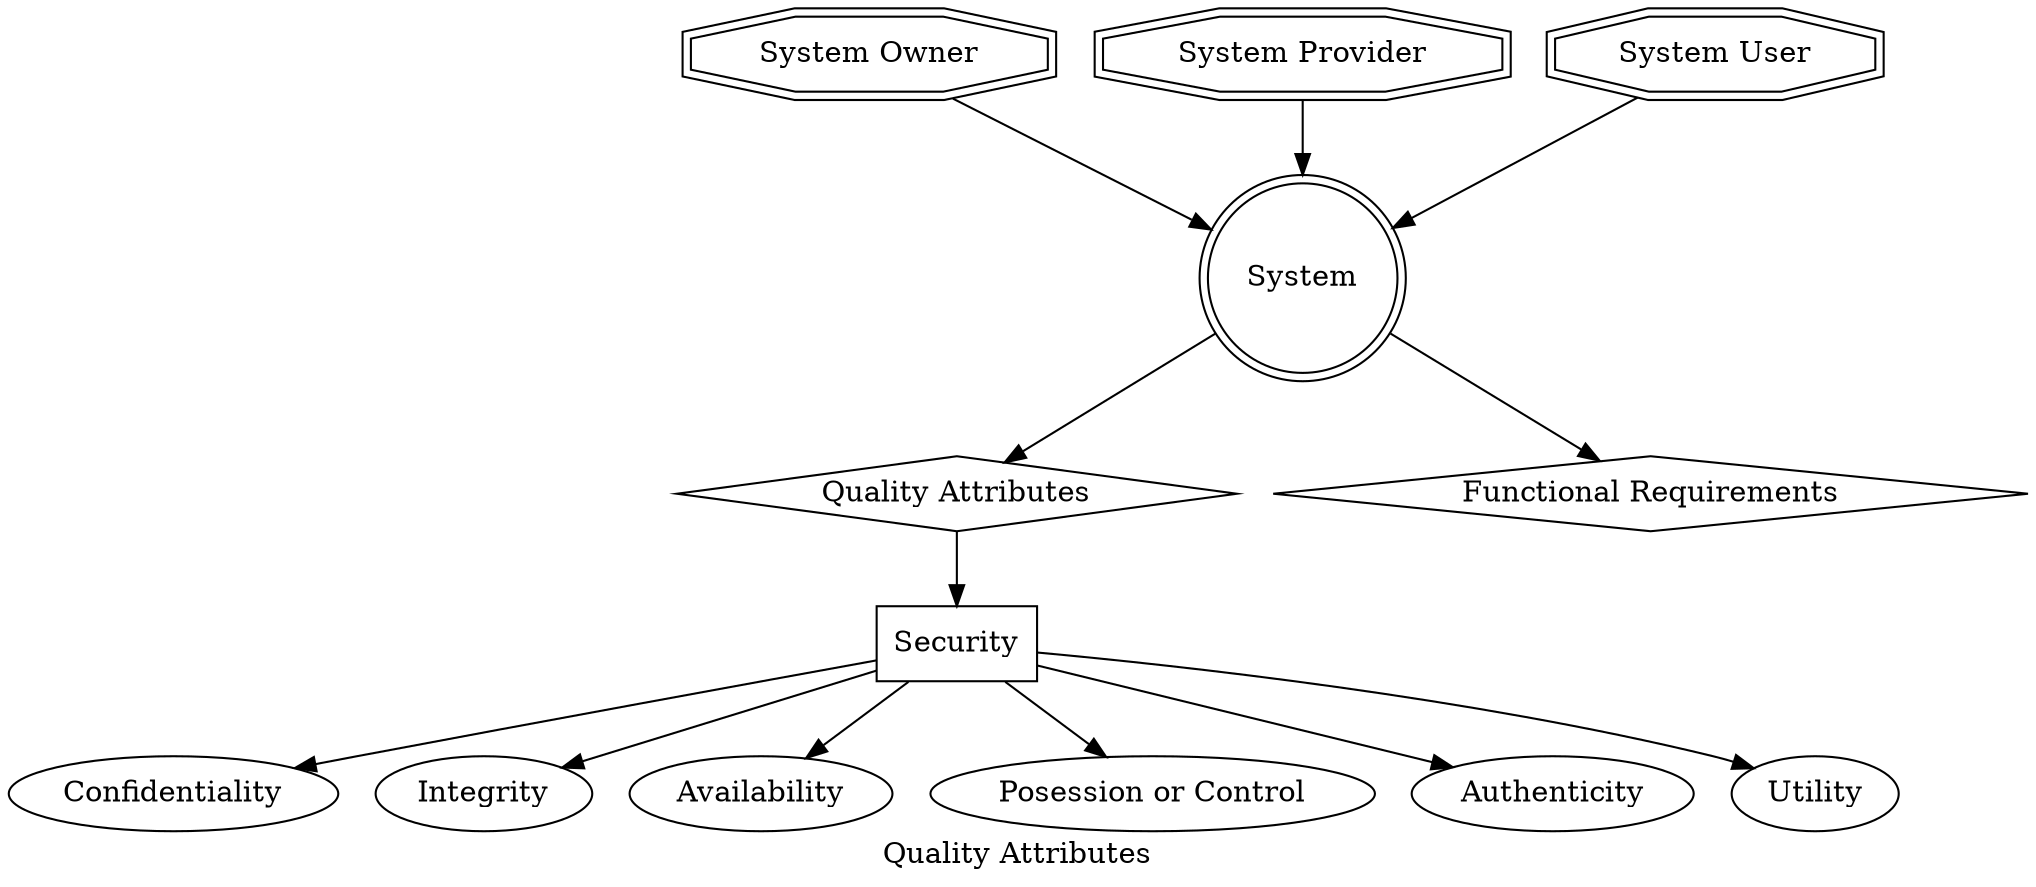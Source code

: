 digraph QualityAttributes {
 label="Quality Attributes"
 node [shape=doublecircle]; System
 node [shape=doubleoctagon]; "System Owner"; "System Provider"; "System User"
 node [shape=diamond]; "Quality Attributes"; "Functional Requirements"
 node [shape=box]; Security
 node [shape=oval]; Confidentiality; Integrity; Availability; "Posession or Control"; Authenticity; Utility;

 "System Owner"->System
 "System Provider"->System
 "System User"->System
 System->"Quality Attributes"
 System->"Functional Requirements"
 "Quality Attributes"->Security

 Security->Confidentiality
 Security->Integrity
 Security->Availability
 Security->"Posession or Control"
 Security->Authenticity
 Security->Utility

}
